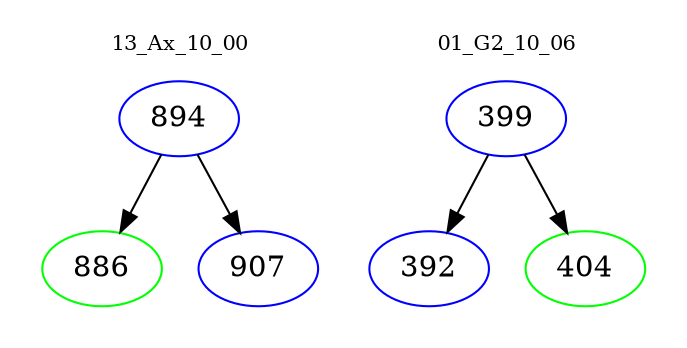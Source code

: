 digraph{
subgraph cluster_0 {
color = white
label = "13_Ax_10_00";
fontsize=10;
T0_894 [label="894", color="blue"]
T0_894 -> T0_886 [color="black"]
T0_886 [label="886", color="green"]
T0_894 -> T0_907 [color="black"]
T0_907 [label="907", color="blue"]
}
subgraph cluster_1 {
color = white
label = "01_G2_10_06";
fontsize=10;
T1_399 [label="399", color="blue"]
T1_399 -> T1_392 [color="black"]
T1_392 [label="392", color="blue"]
T1_399 -> T1_404 [color="black"]
T1_404 [label="404", color="green"]
}
}
